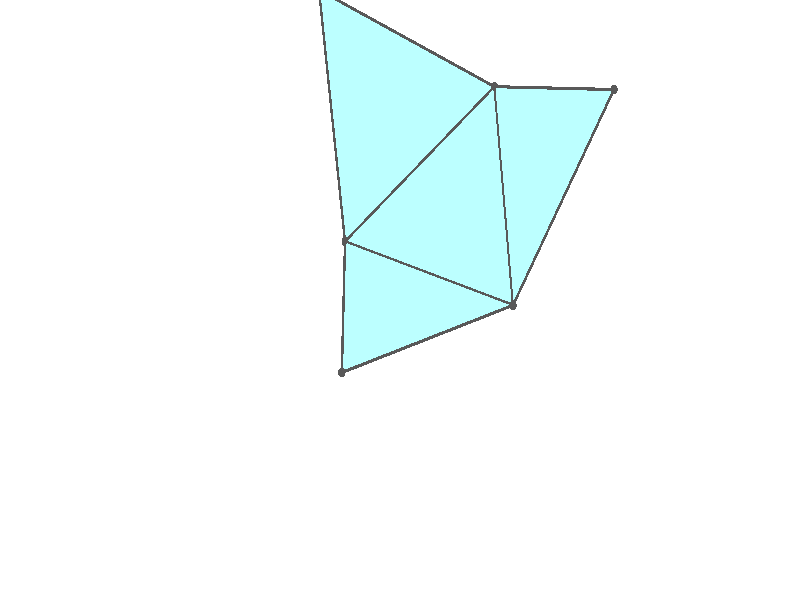 #version 3.7;
global_settings{assumed_gamma 1.0}
camera{perspective location <18.750000000000000000000000, 10.825317547305481014063844, 12.499999999999996447286321> right <0.133333333333333331482962, -0.230940107675850353485814, -0.000000000000000000000000> up <-0.064951905283832905846353, -0.037499999999999998612221, 0.129903810567665811692706> direction <0.750000000000000111022302, 0.433012701892219298294151, 0.499999999999999944488849> sky <-0.433012701892219298294151, -0.249999999999999944488849, 0.866025403784438707610605> look_at <18.000000000000000000000000, 10.392304845413262270881205, 11.999999999999996447286321>}
light_source{<18.750000000000000000000000, 10.825317547305481014063844, 12.499999999999996447286321> rgb<1.0,1.0,1.0>}
background{rgb<1,1,1>}
union{union{object{union{sphere{<-0.471404520791031456106168, 0.816496580927726034460079, -0.037845791326275302068893>,0.029999999999999998889777}sphere{<-0.471404520791032122239983, -0.816496580927725923437777, -0.037845791326275302068893>,0.029999999999999998889777}sphere{<0.942809041582063356301546, -0.000000000000000230921615, -0.037845791326275302068893>,0.029999999999999998889777}} pigment{rgb<0.1,0.1,0.1>}}object{union{cylinder{<-0.471404520791031456106168, 0.816496580927726034460079, -0.037845791326275302068893>,<-0.471404520791032122239983, -0.816496580927725923437777, -0.037845791326275302068893>,0.010000000000000000208167}cylinder{<-0.471404520791032122239983, -0.816496580927725923437777, -0.037845791326275302068893>,<0.942809041582063356301546, -0.000000000000000230921615, -0.037845791326275302068893>,0.010000000000000000208167}cylinder{<0.942809041582063356301546, -0.000000000000000230921615, -0.037845791326275302068893>,<-0.471404520791031456106168, 0.816496580927726034460079, -0.037845791326275302068893>,0.010000000000000000208167}} pigment{rgb<0.1,0.1,0.1>}}object{polygon{3.000000000000000000000000,<-0.471404520791031456106168, 0.816496580927726034460079, -0.037845791326275302068893>,<-0.471404520791032122239983, -0.816496580927725923437777, -0.037845791326275302068893>,<0.942809041582063356301546, -0.000000000000000230921615, -0.037845791326275302068893>} pigment{rgbft<0.5,1.0,1.0,0.1,0.1>}}}union{object{union{sphere{<-0.471404520791031511617319, 0.816496580927726034460079, -0.037845791326275135535440>,0.029999999999999998889777}sphere{<-0.471404520791032233262285, -0.816496580927725923437777, -0.037845791326275191046591>,0.029999999999999998889777}sphere{<-1.627278801772286120908007, 0.000000000000000826732923, 0.776988330790654657675987>,0.029999999999999998889777}} pigment{rgb<0.1,0.1,0.1>}}object{union{cylinder{<-0.471404520791031511617319, 0.816496580927726034460079, -0.037845791326275135535440>,<-0.471404520791032233262285, -0.816496580927725923437777, -0.037845791326275191046591>,0.010000000000000000208167}cylinder{<-0.471404520791032233262285, -0.816496580927725923437777, -0.037845791326275191046591>,<-1.627278801772286120908007, 0.000000000000000826732923, 0.776988330790654657675987>,0.010000000000000000208167}cylinder{<-1.627278801772286120908007, 0.000000000000000826732923, 0.776988330790654657675987>,<-0.471404520791031511617319, 0.816496580927726034460079, -0.037845791326275135535440>,0.010000000000000000208167}} pigment{rgb<0.1,0.1,0.1>}}object{polygon{3.000000000000000000000000,<-0.471404520791031511617319, 0.816496580927726034460079, -0.037845791326275135535440>,<-0.471404520791032233262285, -0.816496580927725923437777, -0.037845791326275191046591>,<-1.627278801772286120908007, 0.000000000000000826732923, 0.776988330790654657675987>} pigment{rgbft<0.5,1.0,1.0,0.1,0.1>}}}union{object{union{sphere{<-1.052218192987431688578681, -1.409264781374701014371453, 1.368549603075759790726806>,0.029999999999999998889777}sphere{<-0.471404520791032288773437, -0.816496580927725923437777, -0.037845791326274746957381>,0.029999999999999998889777}sphere{<-1.627278801772285898863402, 0.000000000000000666133815, 0.776988330790654879720591>,0.029999999999999998889777}} pigment{rgb<0.1,0.1,0.1>}}object{union{cylinder{<-1.052218192987431688578681, -1.409264781374701014371453, 1.368549603075759790726806>,<-0.471404520791032288773437, -0.816496580927725923437777, -0.037845791326274746957381>,0.010000000000000000208167}cylinder{<-0.471404520791032288773437, -0.816496580927725923437777, -0.037845791326274746957381>,<-1.627278801772285898863402, 0.000000000000000666133815, 0.776988330790654879720591>,0.010000000000000000208167}cylinder{<-1.627278801772285898863402, 0.000000000000000666133815, 0.776988330790654879720591>,<-1.052218192987431688578681, -1.409264781374701014371453, 1.368549603075759790726806>,0.010000000000000000208167}} pigment{rgb<0.1,0.1,0.1>}}object{polygon{3.000000000000000000000000,<-1.052218192987431688578681, -1.409264781374701014371453, 1.368549603075759790726806>,<-0.471404520791032288773437, -0.816496580927725923437777, -0.037845791326274746957381>,<-1.627278801772285898863402, 0.000000000000000666133815, 0.776988330790654879720591>} pigment{rgbft<0.5,1.0,1.0,0.1,0.1>}}}union{object{union{sphere{<-0.471404520791031567128471, 0.816496580927725590370869, -0.037845791326274969001986>,0.029999999999999998889777}sphere{<-1.052218192987429912221842, 1.409264781374702346639083, 1.368549603075759346637597>,0.029999999999999998889777}sphere{<-1.627278801772285898863402, 0.000000000000000666133815, 0.776988330790654546653684>,0.029999999999999998889777}} pigment{rgb<0.1,0.1,0.1>}}object{union{cylinder{<-0.471404520791031567128471, 0.816496580927725590370869, -0.037845791326274969001986>,<-1.052218192987429912221842, 1.409264781374702346639083, 1.368549603075759346637597>,0.010000000000000000208167}cylinder{<-1.052218192987429912221842, 1.409264781374702346639083, 1.368549603075759346637597>,<-1.627278801772285898863402, 0.000000000000000666133815, 0.776988330790654546653684>,0.010000000000000000208167}cylinder{<-1.627278801772285898863402, 0.000000000000000666133815, 0.776988330790654546653684>,<-0.471404520791031567128471, 0.816496580927725590370869, -0.037845791326274969001986>,0.010000000000000000208167}} pigment{rgb<0.1,0.1,0.1>}}object{polygon{3.000000000000000000000000,<-0.471404520791031567128471, 0.816496580927725590370869, -0.037845791326274969001986>,<-1.052218192987429912221842, 1.409264781374702346639083, 1.368549603075759346637597>,<-1.627278801772285898863402, 0.000000000000000666133815, 0.776988330790654546653684>} pigment{rgbft<0.5,1.0,1.0,0.1,0.1>}}}}
